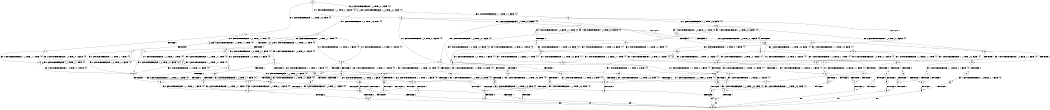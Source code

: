 digraph BCG {
size = "7, 10.5";
center = TRUE;
node [shape = circle];
0 [peripheries = 2];
0 -> 1 [label = "EX !1 !ATOMIC_EXCH_BRANCH (1, +1, TRUE, +0, 3, TRUE) !{0}"];
0 -> 2 [label = "EX !2 !ATOMIC_EXCH_BRANCH (1, +0, TRUE, +0, 1, TRUE) !{0}"];
0 -> 3 [label = "EX !0 !ATOMIC_EXCH_BRANCH (1, +1, TRUE, +1, 1, FALSE) !{0}"];
1 -> 4 [label = "TERMINATE !1"];
1 -> 5 [label = "EX !2 !ATOMIC_EXCH_BRANCH (1, +0, TRUE, +0, 1, FALSE) !{0}"];
1 -> 6 [label = "EX !0 !ATOMIC_EXCH_BRANCH (1, +1, TRUE, +1, 1, TRUE) !{0}"];
2 -> 7 [label = "EX !1 !ATOMIC_EXCH_BRANCH (1, +1, TRUE, +0, 3, TRUE) !{0}"];
2 -> 8 [label = "EX !0 !ATOMIC_EXCH_BRANCH (1, +1, TRUE, +1, 1, FALSE) !{0}"];
2 -> 2 [label = "EX !2 !ATOMIC_EXCH_BRANCH (1, +0, TRUE, +0, 1, TRUE) !{0}"];
3 -> 9 [label = "TERMINATE !0"];
3 -> 10 [label = "EX !1 !ATOMIC_EXCH_BRANCH (1, +1, TRUE, +0, 3, FALSE) !{0}"];
3 -> 11 [label = "EX !2 !ATOMIC_EXCH_BRANCH (1, +0, TRUE, +0, 1, FALSE) !{0}"];
4 -> 12 [label = "EX !2 !ATOMIC_EXCH_BRANCH (1, +0, TRUE, +0, 1, FALSE) !{0}"];
4 -> 13 [label = "EX !0 !ATOMIC_EXCH_BRANCH (1, +1, TRUE, +1, 1, TRUE) !{0}"];
5 -> 14 [label = "TERMINATE !1"];
5 -> 15 [label = "TERMINATE !2"];
5 -> 16 [label = "EX !0 !ATOMIC_EXCH_BRANCH (1, +1, TRUE, +1, 1, FALSE) !{0}"];
6 -> 17 [label = "TERMINATE !1"];
6 -> 18 [label = "EX !2 !ATOMIC_EXCH_BRANCH (1, +0, TRUE, +0, 1, FALSE) !{0}"];
6 -> 6 [label = "EX !0 !ATOMIC_EXCH_BRANCH (1, +1, TRUE, +1, 1, TRUE) !{0}"];
7 -> 19 [label = "TERMINATE !1"];
7 -> 20 [label = "EX !0 !ATOMIC_EXCH_BRANCH (1, +1, TRUE, +1, 1, TRUE) !{0}"];
7 -> 5 [label = "EX !2 !ATOMIC_EXCH_BRANCH (1, +0, TRUE, +0, 1, FALSE) !{0}"];
8 -> 21 [label = "TERMINATE !0"];
8 -> 22 [label = "EX !1 !ATOMIC_EXCH_BRANCH (1, +1, TRUE, +0, 3, FALSE) !{0}"];
8 -> 11 [label = "EX !2 !ATOMIC_EXCH_BRANCH (1, +0, TRUE, +0, 1, FALSE) !{0}"];
9 -> 23 [label = "EX !1 !ATOMIC_EXCH_BRANCH (1, +1, TRUE, +0, 3, FALSE) !{1}"];
9 -> 24 [label = "EX !2 !ATOMIC_EXCH_BRANCH (1, +0, TRUE, +0, 1, FALSE) !{1}"];
10 -> 25 [label = "TERMINATE !0"];
10 -> 26 [label = "EX !2 !ATOMIC_EXCH_BRANCH (1, +0, TRUE, +0, 1, FALSE) !{0}"];
10 -> 27 [label = "EX !1 !ATOMIC_EXCH_BRANCH (1, +0, FALSE, +1, 1, TRUE) !{0}"];
11 -> 28 [label = "TERMINATE !2"];
11 -> 29 [label = "TERMINATE !0"];
11 -> 16 [label = "EX !1 !ATOMIC_EXCH_BRANCH (1, +1, TRUE, +0, 3, TRUE) !{0}"];
12 -> 30 [label = "TERMINATE !2"];
12 -> 31 [label = "EX !0 !ATOMIC_EXCH_BRANCH (1, +1, TRUE, +1, 1, FALSE) !{0}"];
13 -> 32 [label = "EX !2 !ATOMIC_EXCH_BRANCH (1, +0, TRUE, +0, 1, FALSE) !{0}"];
13 -> 13 [label = "EX !0 !ATOMIC_EXCH_BRANCH (1, +1, TRUE, +1, 1, TRUE) !{0}"];
14 -> 30 [label = "TERMINATE !2"];
14 -> 31 [label = "EX !0 !ATOMIC_EXCH_BRANCH (1, +1, TRUE, +1, 1, FALSE) !{0}"];
15 -> 33 [label = "TERMINATE !1"];
15 -> 34 [label = "EX !0 !ATOMIC_EXCH_BRANCH (1, +1, TRUE, +1, 1, FALSE) !{0}"];
16 -> 35 [label = "TERMINATE !1"];
16 -> 36 [label = "TERMINATE !2"];
16 -> 37 [label = "TERMINATE !0"];
17 -> 32 [label = "EX !2 !ATOMIC_EXCH_BRANCH (1, +0, TRUE, +0, 1, FALSE) !{0}"];
17 -> 13 [label = "EX !0 !ATOMIC_EXCH_BRANCH (1, +1, TRUE, +1, 1, TRUE) !{0}"];
18 -> 38 [label = "TERMINATE !1"];
18 -> 39 [label = "TERMINATE !2"];
18 -> 16 [label = "EX !0 !ATOMIC_EXCH_BRANCH (1, +1, TRUE, +1, 1, FALSE) !{0}"];
19 -> 40 [label = "EX !0 !ATOMIC_EXCH_BRANCH (1, +1, TRUE, +1, 1, TRUE) !{0}"];
19 -> 12 [label = "EX !2 !ATOMIC_EXCH_BRANCH (1, +0, TRUE, +0, 1, FALSE) !{0}"];
20 -> 41 [label = "TERMINATE !1"];
20 -> 18 [label = "EX !2 !ATOMIC_EXCH_BRANCH (1, +0, TRUE, +0, 1, FALSE) !{0}"];
20 -> 20 [label = "EX !0 !ATOMIC_EXCH_BRANCH (1, +1, TRUE, +1, 1, TRUE) !{0}"];
21 -> 42 [label = "EX !1 !ATOMIC_EXCH_BRANCH (1, +1, TRUE, +0, 3, FALSE) !{1}"];
21 -> 24 [label = "EX !2 !ATOMIC_EXCH_BRANCH (1, +0, TRUE, +0, 1, FALSE) !{1}"];
22 -> 43 [label = "TERMINATE !0"];
22 -> 26 [label = "EX !2 !ATOMIC_EXCH_BRANCH (1, +0, TRUE, +0, 1, FALSE) !{0}"];
22 -> 44 [label = "EX !1 !ATOMIC_EXCH_BRANCH (1, +0, FALSE, +1, 1, TRUE) !{0}"];
23 -> 45 [label = "EX !2 !ATOMIC_EXCH_BRANCH (1, +0, TRUE, +0, 1, FALSE) !{1}"];
23 -> 46 [label = "EX !1 !ATOMIC_EXCH_BRANCH (1, +0, FALSE, +1, 1, TRUE) !{1}"];
24 -> 47 [label = "TERMINATE !2"];
24 -> 48 [label = "EX !1 !ATOMIC_EXCH_BRANCH (1, +1, TRUE, +0, 3, TRUE) !{1}"];
25 -> 45 [label = "EX !2 !ATOMIC_EXCH_BRANCH (1, +0, TRUE, +0, 1, FALSE) !{1}"];
25 -> 46 [label = "EX !1 !ATOMIC_EXCH_BRANCH (1, +0, FALSE, +1, 1, TRUE) !{1}"];
26 -> 49 [label = "TERMINATE !2"];
26 -> 50 [label = "TERMINATE !0"];
26 -> 51 [label = "EX !1 !ATOMIC_EXCH_BRANCH (1, +0, FALSE, +1, 1, FALSE) !{0}"];
27 -> 52 [label = "TERMINATE !0"];
27 -> 53 [label = "EX !2 !ATOMIC_EXCH_BRANCH (1, +0, TRUE, +0, 1, FALSE) !{0}"];
27 -> 10 [label = "EX !1 !ATOMIC_EXCH_BRANCH (1, +1, TRUE, +0, 3, FALSE) !{0}"];
28 -> 54 [label = "TERMINATE !0"];
28 -> 34 [label = "EX !1 !ATOMIC_EXCH_BRANCH (1, +1, TRUE, +0, 3, TRUE) !{0}"];
29 -> 47 [label = "TERMINATE !2"];
29 -> 48 [label = "EX !1 !ATOMIC_EXCH_BRANCH (1, +1, TRUE, +0, 3, TRUE) !{1}"];
30 -> 55 [label = "EX !0 !ATOMIC_EXCH_BRANCH (1, +1, TRUE, +1, 1, FALSE) !{0}"];
31 -> 56 [label = "TERMINATE !2"];
31 -> 57 [label = "TERMINATE !0"];
32 -> 58 [label = "TERMINATE !2"];
32 -> 31 [label = "EX !0 !ATOMIC_EXCH_BRANCH (1, +1, TRUE, +1, 1, FALSE) !{0}"];
33 -> 55 [label = "EX !0 !ATOMIC_EXCH_BRANCH (1, +1, TRUE, +1, 1, FALSE) !{0}"];
34 -> 59 [label = "TERMINATE !1"];
34 -> 60 [label = "TERMINATE !0"];
35 -> 56 [label = "TERMINATE !2"];
35 -> 57 [label = "TERMINATE !0"];
36 -> 59 [label = "TERMINATE !1"];
36 -> 60 [label = "TERMINATE !0"];
37 -> 61 [label = "TERMINATE !1"];
37 -> 62 [label = "TERMINATE !2"];
38 -> 58 [label = "TERMINATE !2"];
38 -> 31 [label = "EX !0 !ATOMIC_EXCH_BRANCH (1, +1, TRUE, +1, 1, FALSE) !{0}"];
39 -> 63 [label = "TERMINATE !1"];
39 -> 34 [label = "EX !0 !ATOMIC_EXCH_BRANCH (1, +1, TRUE, +1, 1, FALSE) !{0}"];
40 -> 32 [label = "EX !2 !ATOMIC_EXCH_BRANCH (1, +0, TRUE, +0, 1, FALSE) !{0}"];
40 -> 40 [label = "EX !0 !ATOMIC_EXCH_BRANCH (1, +1, TRUE, +1, 1, TRUE) !{0}"];
41 -> 32 [label = "EX !2 !ATOMIC_EXCH_BRANCH (1, +0, TRUE, +0, 1, FALSE) !{0}"];
41 -> 40 [label = "EX !0 !ATOMIC_EXCH_BRANCH (1, +1, TRUE, +1, 1, TRUE) !{0}"];
42 -> 45 [label = "EX !2 !ATOMIC_EXCH_BRANCH (1, +0, TRUE, +0, 1, FALSE) !{1}"];
42 -> 64 [label = "EX !1 !ATOMIC_EXCH_BRANCH (1, +0, FALSE, +1, 1, TRUE) !{1}"];
43 -> 45 [label = "EX !2 !ATOMIC_EXCH_BRANCH (1, +0, TRUE, +0, 1, FALSE) !{1}"];
43 -> 64 [label = "EX !1 !ATOMIC_EXCH_BRANCH (1, +0, FALSE, +1, 1, TRUE) !{1}"];
44 -> 65 [label = "TERMINATE !0"];
44 -> 53 [label = "EX !2 !ATOMIC_EXCH_BRANCH (1, +0, TRUE, +0, 1, FALSE) !{0}"];
44 -> 22 [label = "EX !1 !ATOMIC_EXCH_BRANCH (1, +1, TRUE, +0, 3, FALSE) !{0}"];
45 -> 66 [label = "TERMINATE !2"];
45 -> 67 [label = "EX !1 !ATOMIC_EXCH_BRANCH (1, +0, FALSE, +1, 1, FALSE) !{1}"];
46 -> 68 [label = "EX !2 !ATOMIC_EXCH_BRANCH (1, +0, TRUE, +0, 1, FALSE) !{1}"];
46 -> 23 [label = "EX !1 !ATOMIC_EXCH_BRANCH (1, +1, TRUE, +0, 3, FALSE) !{1}"];
47 -> 69 [label = "EX !1 !ATOMIC_EXCH_BRANCH (1, +1, TRUE, +0, 3, TRUE) !{1}"];
48 -> 61 [label = "TERMINATE !1"];
48 -> 62 [label = "TERMINATE !2"];
49 -> 70 [label = "TERMINATE !0"];
49 -> 71 [label = "EX !1 !ATOMIC_EXCH_BRANCH (1, +0, FALSE, +1, 1, FALSE) !{0}"];
50 -> 66 [label = "TERMINATE !2"];
50 -> 67 [label = "EX !1 !ATOMIC_EXCH_BRANCH (1, +0, FALSE, +1, 1, FALSE) !{1}"];
51 -> 72 [label = "TERMINATE !1"];
51 -> 73 [label = "TERMINATE !2"];
51 -> 74 [label = "TERMINATE !0"];
52 -> 68 [label = "EX !2 !ATOMIC_EXCH_BRANCH (1, +0, TRUE, +0, 1, FALSE) !{1}"];
52 -> 23 [label = "EX !1 !ATOMIC_EXCH_BRANCH (1, +1, TRUE, +0, 3, FALSE) !{1}"];
53 -> 75 [label = "TERMINATE !2"];
53 -> 76 [label = "TERMINATE !0"];
53 -> 16 [label = "EX !1 !ATOMIC_EXCH_BRANCH (1, +1, TRUE, +0, 3, TRUE) !{0}"];
54 -> 77 [label = "EX !1 !ATOMIC_EXCH_BRANCH (1, +1, TRUE, +0, 3, TRUE) !{2}"];
55 -> 78 [label = "TERMINATE !0"];
56 -> 78 [label = "TERMINATE !0"];
57 -> 79 [label = "TERMINATE !2"];
58 -> 55 [label = "EX !0 !ATOMIC_EXCH_BRANCH (1, +1, TRUE, +1, 1, FALSE) !{0}"];
59 -> 78 [label = "TERMINATE !0"];
60 -> 80 [label = "TERMINATE !1"];
61 -> 79 [label = "TERMINATE !2"];
62 -> 81 [label = "TERMINATE !1"];
63 -> 55 [label = "EX !0 !ATOMIC_EXCH_BRANCH (1, +1, TRUE, +1, 1, FALSE) !{0}"];
64 -> 68 [label = "EX !2 !ATOMIC_EXCH_BRANCH (1, +0, TRUE, +0, 1, FALSE) !{1}"];
64 -> 42 [label = "EX !1 !ATOMIC_EXCH_BRANCH (1, +1, TRUE, +0, 3, FALSE) !{1}"];
65 -> 68 [label = "EX !2 !ATOMIC_EXCH_BRANCH (1, +0, TRUE, +0, 1, FALSE) !{1}"];
65 -> 42 [label = "EX !1 !ATOMIC_EXCH_BRANCH (1, +1, TRUE, +0, 3, FALSE) !{1}"];
66 -> 82 [label = "EX !1 !ATOMIC_EXCH_BRANCH (1, +0, FALSE, +1, 1, FALSE) !{1}"];
67 -> 83 [label = "TERMINATE !1"];
67 -> 84 [label = "TERMINATE !2"];
68 -> 85 [label = "TERMINATE !2"];
68 -> 48 [label = "EX !1 !ATOMIC_EXCH_BRANCH (1, +1, TRUE, +0, 3, TRUE) !{1}"];
69 -> 81 [label = "TERMINATE !1"];
70 -> 86 [label = "EX !1 !ATOMIC_EXCH_BRANCH (1, +0, FALSE, +1, 1, FALSE) !{2}"];
71 -> 87 [label = "TERMINATE !1"];
71 -> 88 [label = "TERMINATE !0"];
72 -> 89 [label = "TERMINATE !2"];
72 -> 90 [label = "TERMINATE !0"];
73 -> 87 [label = "TERMINATE !1"];
73 -> 88 [label = "TERMINATE !0"];
74 -> 83 [label = "TERMINATE !1"];
74 -> 84 [label = "TERMINATE !2"];
75 -> 91 [label = "TERMINATE !0"];
75 -> 34 [label = "EX !1 !ATOMIC_EXCH_BRANCH (1, +1, TRUE, +0, 3, TRUE) !{0}"];
76 -> 85 [label = "TERMINATE !2"];
76 -> 48 [label = "EX !1 !ATOMIC_EXCH_BRANCH (1, +1, TRUE, +0, 3, TRUE) !{1}"];
77 -> 80 [label = "TERMINATE !1"];
78 -> 92 [label = "exit"];
79 -> 92 [label = "exit"];
80 -> 92 [label = "exit"];
81 -> 92 [label = "exit"];
82 -> 93 [label = "TERMINATE !1"];
83 -> 94 [label = "TERMINATE !2"];
84 -> 93 [label = "TERMINATE !1"];
85 -> 69 [label = "EX !1 !ATOMIC_EXCH_BRANCH (1, +1, TRUE, +0, 3, TRUE) !{1}"];
86 -> 95 [label = "TERMINATE !1"];
87 -> 96 [label = "TERMINATE !0"];
88 -> 95 [label = "TERMINATE !1"];
89 -> 96 [label = "TERMINATE !0"];
90 -> 94 [label = "TERMINATE !2"];
91 -> 77 [label = "EX !1 !ATOMIC_EXCH_BRANCH (1, +1, TRUE, +0, 3, TRUE) !{2}"];
93 -> 92 [label = "exit"];
94 -> 92 [label = "exit"];
95 -> 92 [label = "exit"];
96 -> 92 [label = "exit"];
}
